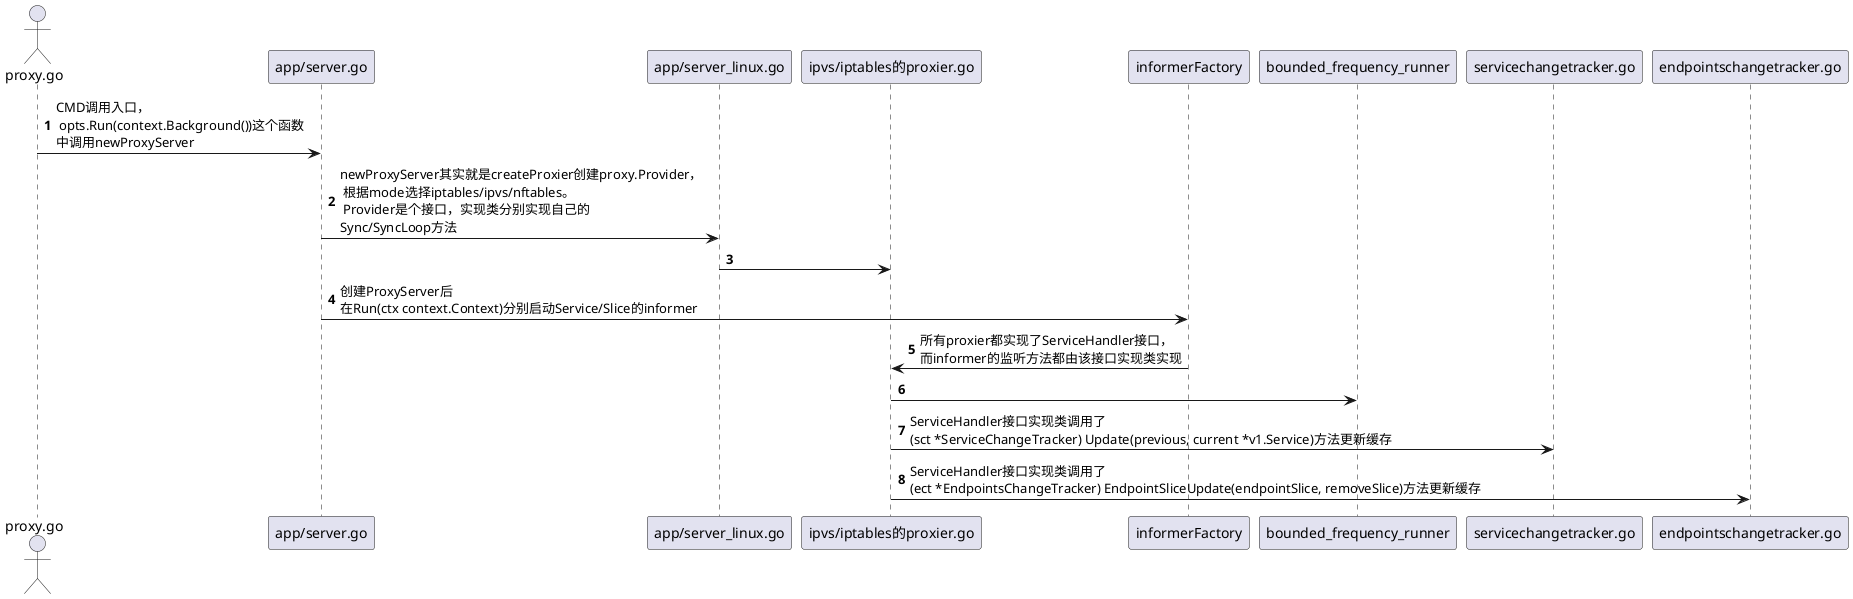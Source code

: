 @startuml
'https://plantuml.com/sequence-diagram

autonumber

actor "proxy.go" as main

main -> "app/server.go": CMD调用入口，\n opts.Run(context.Background())这个函数\n中调用newProxyServer

"app/server.go" -> "app/server_linux.go": newProxyServer其实就是createProxier创建proxy.Provider，\n 根据mode选择iptables/ipvs/nftables。\n Provider是个接口，实现类分别实现自己的 \nSync/SyncLoop方法
"app/server_linux.go" -> "ipvs/iptables的proxier.go"
'
"app/server.go" -> "informerFactory": 创建ProxyServer后\n在Run(ctx context.Context)分别启动Service/Slice的informer
"informerFactory" -> "ipvs/iptables的proxier.go": 所有proxier都实现了ServiceHandler接口，\n而informer的监听方法都由该接口实现类实现
"ipvs/iptables的proxier.go" -> "bounded_frequency_runner"

"ipvs/iptables的proxier.go" -> "servicechangetracker.go": ServiceHandler接口实现类调用了\n(sct *ServiceChangeTracker) Update(previous, current *v1.Service)方法更新缓存

"ipvs/iptables的proxier.go" -> "endpointschangetracker.go": ServiceHandler接口实现类调用了\n(ect *EndpointsChangeTracker) EndpointSliceUpdate(endpointSlice, removeSlice)方法更新缓存


@enduml